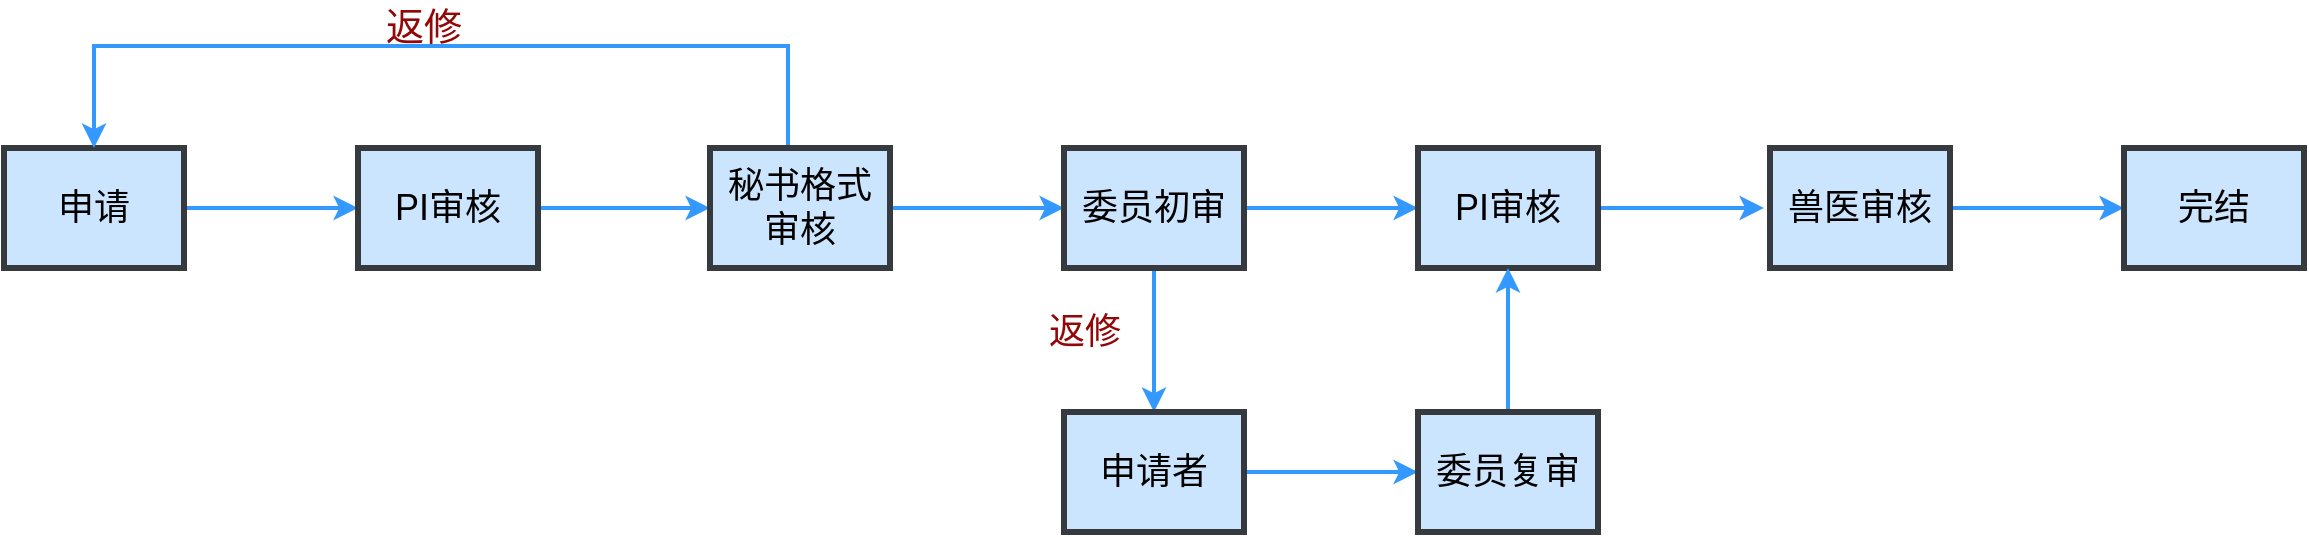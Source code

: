 <mxfile version="26.0.6">
  <diagram name="Page-1" id="c7558073-3199-34d8-9f00-42111426c3f3">
    <mxGraphModel dx="1821" dy="924" grid="1" gridSize="10" guides="1" tooltips="1" connect="1" arrows="1" fold="1" page="1" pageScale="1" pageWidth="114" pageHeight="114" background="none" math="0" shadow="0">
      <root>
        <mxCell id="0" />
        <mxCell id="1" parent="0" />
        <mxCell id="5vZf-ywyJkKzydXX6hku-111" style="edgeStyle=orthogonalEdgeStyle;rounded=0;orthogonalLoop=1;jettySize=auto;html=1;exitX=1;exitY=0.5;exitDx=0;exitDy=0;entryX=0;entryY=0.5;entryDx=0;entryDy=0;strokeWidth=2;strokeColor=light-dark(#3399FF,#EDEDED);" edge="1" parent="1" source="4" target="5vZf-ywyJkKzydXX6hku-97">
          <mxGeometry relative="1" as="geometry" />
        </mxCell>
        <mxCell id="4" value="申请" style="whiteSpace=wrap;align=center;verticalAlign=middle;fontStyle=0;strokeWidth=3;fillColor=#cce5ff;fontSize=18;strokeColor=#36393d;" parent="1" vertex="1">
          <mxGeometry x="53" y="221" width="90" height="60" as="geometry" />
        </mxCell>
        <mxCell id="5vZf-ywyJkKzydXX6hku-112" style="edgeStyle=orthogonalEdgeStyle;rounded=0;orthogonalLoop=1;jettySize=auto;html=1;entryX=0;entryY=0.5;entryDx=0;entryDy=0;fontSize=18;strokeWidth=2;strokeColor=#3399FF;" edge="1" parent="1" source="5vZf-ywyJkKzydXX6hku-97" target="5vZf-ywyJkKzydXX6hku-98">
          <mxGeometry relative="1" as="geometry" />
        </mxCell>
        <mxCell id="5vZf-ywyJkKzydXX6hku-97" value="PI审核" style="whiteSpace=wrap;align=center;verticalAlign=middle;fontStyle=0;strokeWidth=3;fillColor=#cce5ff;fontSize=18;strokeColor=#36393d;" vertex="1" parent="1">
          <mxGeometry x="230" y="221" width="90" height="60" as="geometry" />
        </mxCell>
        <mxCell id="5vZf-ywyJkKzydXX6hku-108" style="edgeStyle=orthogonalEdgeStyle;rounded=0;orthogonalLoop=1;jettySize=auto;html=1;entryX=0.5;entryY=0;entryDx=0;entryDy=0;curved=0;strokeWidth=2;exitX=0.5;exitY=0;exitDx=0;exitDy=0;strokeColor=#3399FF;" edge="1" parent="1" source="5vZf-ywyJkKzydXX6hku-98" target="4">
          <mxGeometry relative="1" as="geometry">
            <Array as="points">
              <mxPoint x="445" y="170" />
              <mxPoint x="98" y="170" />
            </Array>
          </mxGeometry>
        </mxCell>
        <mxCell id="5vZf-ywyJkKzydXX6hku-113" style="edgeStyle=orthogonalEdgeStyle;rounded=0;orthogonalLoop=1;jettySize=auto;html=1;entryX=0;entryY=0.5;entryDx=0;entryDy=0;fontSize=18;strokeWidth=2;strokeColor=#3399FF;" edge="1" parent="1" source="5vZf-ywyJkKzydXX6hku-98" target="5vZf-ywyJkKzydXX6hku-99">
          <mxGeometry relative="1" as="geometry" />
        </mxCell>
        <mxCell id="5vZf-ywyJkKzydXX6hku-98" value="秘书格式审核" style="whiteSpace=wrap;align=center;verticalAlign=middle;fontStyle=0;strokeWidth=3;fillColor=#cce5ff;fontSize=18;strokeColor=#36393d;" vertex="1" parent="1">
          <mxGeometry x="406" y="221" width="90" height="60" as="geometry" />
        </mxCell>
        <mxCell id="5vZf-ywyJkKzydXX6hku-114" style="edgeStyle=orthogonalEdgeStyle;rounded=0;orthogonalLoop=1;jettySize=auto;html=1;entryX=0;entryY=0.5;entryDx=0;entryDy=0;fontSize=18;strokeWidth=2;strokeColor=#3399FF;" edge="1" parent="1" source="5vZf-ywyJkKzydXX6hku-99" target="5vZf-ywyJkKzydXX6hku-100">
          <mxGeometry relative="1" as="geometry" />
        </mxCell>
        <mxCell id="5vZf-ywyJkKzydXX6hku-125" value="" style="edgeStyle=orthogonalEdgeStyle;rounded=0;orthogonalLoop=1;jettySize=auto;html=1;strokeWidth=2;strokeColor=#3399FF;" edge="1" parent="1" source="5vZf-ywyJkKzydXX6hku-99" target="5vZf-ywyJkKzydXX6hku-103">
          <mxGeometry relative="1" as="geometry" />
        </mxCell>
        <mxCell id="5vZf-ywyJkKzydXX6hku-99" value="委员初审" style="whiteSpace=wrap;align=center;verticalAlign=middle;fontStyle=0;strokeWidth=3;fillColor=#cce5ff;fontSize=18;strokeColor=#36393d;" vertex="1" parent="1">
          <mxGeometry x="583" y="221" width="90" height="60" as="geometry" />
        </mxCell>
        <mxCell id="5vZf-ywyJkKzydXX6hku-118" value="" style="edgeStyle=orthogonalEdgeStyle;rounded=0;orthogonalLoop=1;jettySize=auto;html=1;strokeWidth=2;strokeColor=#3399FF;" edge="1" parent="1" source="5vZf-ywyJkKzydXX6hku-100">
          <mxGeometry relative="1" as="geometry">
            <mxPoint x="933" y="251" as="targetPoint" />
          </mxGeometry>
        </mxCell>
        <mxCell id="5vZf-ywyJkKzydXX6hku-100" value="PI审核" style="whiteSpace=wrap;align=center;verticalAlign=middle;fontStyle=0;strokeWidth=3;fillColor=#cce5ff;fontSize=18;strokeColor=#36393d;" vertex="1" parent="1">
          <mxGeometry x="760" y="221" width="90" height="60" as="geometry" />
        </mxCell>
        <mxCell id="5vZf-ywyJkKzydXX6hku-116" style="edgeStyle=orthogonalEdgeStyle;rounded=0;orthogonalLoop=1;jettySize=auto;html=1;entryX=0;entryY=0.5;entryDx=0;entryDy=0;fontSize=18;strokeWidth=2;strokeColor=#3399FF;" edge="1" parent="1" source="5vZf-ywyJkKzydXX6hku-101" target="5vZf-ywyJkKzydXX6hku-102">
          <mxGeometry relative="1" as="geometry" />
        </mxCell>
        <mxCell id="5vZf-ywyJkKzydXX6hku-101" value="兽医审核" style="whiteSpace=wrap;align=center;verticalAlign=middle;fontStyle=0;strokeWidth=3;fillColor=#cce5ff;fontSize=18;strokeColor=#36393d;" vertex="1" parent="1">
          <mxGeometry x="936" y="221" width="90" height="60" as="geometry" />
        </mxCell>
        <mxCell id="5vZf-ywyJkKzydXX6hku-102" value="完结" style="whiteSpace=wrap;align=center;verticalAlign=middle;fontStyle=0;strokeWidth=3;fillColor=#cce5ff;fontSize=18;strokeColor=#36393d;" vertex="1" parent="1">
          <mxGeometry x="1113" y="221" width="90" height="60" as="geometry" />
        </mxCell>
        <mxCell id="5vZf-ywyJkKzydXX6hku-122" style="edgeStyle=orthogonalEdgeStyle;rounded=0;orthogonalLoop=1;jettySize=auto;html=1;entryX=0;entryY=0.5;entryDx=0;entryDy=0;strokeWidth=2;strokeColor=#3399FF;" edge="1" parent="1" source="5vZf-ywyJkKzydXX6hku-103" target="5vZf-ywyJkKzydXX6hku-104">
          <mxGeometry relative="1" as="geometry" />
        </mxCell>
        <mxCell id="5vZf-ywyJkKzydXX6hku-103" value="申请者" style="whiteSpace=wrap;align=center;verticalAlign=middle;fontStyle=0;strokeWidth=3;fillColor=#cce5ff;strokeColor=#36393d;fontSize=18;" vertex="1" parent="1">
          <mxGeometry x="583" y="353" width="90" height="60" as="geometry" />
        </mxCell>
        <mxCell id="5vZf-ywyJkKzydXX6hku-124" style="edgeStyle=orthogonalEdgeStyle;rounded=0;orthogonalLoop=1;jettySize=auto;html=1;entryX=0.5;entryY=1;entryDx=0;entryDy=0;strokeWidth=2;strokeColor=#3399FF;" edge="1" parent="1" source="5vZf-ywyJkKzydXX6hku-104" target="5vZf-ywyJkKzydXX6hku-100">
          <mxGeometry relative="1" as="geometry" />
        </mxCell>
        <mxCell id="5vZf-ywyJkKzydXX6hku-104" value="委员复审" style="whiteSpace=wrap;align=center;verticalAlign=middle;fontStyle=0;strokeWidth=3;fillColor=#cce5ff;strokeColor=#36393d;fontSize=18;" vertex="1" parent="1">
          <mxGeometry x="760" y="353" width="90" height="60" as="geometry" />
        </mxCell>
        <mxCell id="5vZf-ywyJkKzydXX6hku-109" value="返修" style="text;spacingTop=-5;align=center;fontSize=19;fontColor=light-dark(#920707, #ededed);" vertex="1" parent="1">
          <mxGeometry x="233" y="147" width="60" height="50" as="geometry" />
        </mxCell>
        <mxCell id="5vZf-ywyJkKzydXX6hku-126" value="返修" style="text;html=1;align=center;verticalAlign=middle;resizable=0;points=[];autosize=1;strokeColor=none;fillColor=none;fontSize=18;strokeWidth=2;fontColor=light-dark(#920707, #ededed);" vertex="1" parent="1">
          <mxGeometry x="563" y="293" width="60" height="40" as="geometry" />
        </mxCell>
      </root>
    </mxGraphModel>
  </diagram>
</mxfile>
